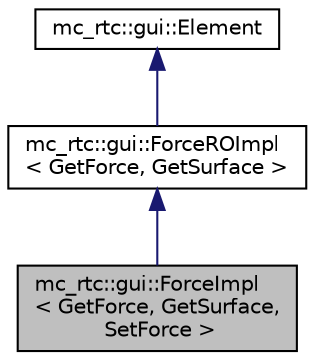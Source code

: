 digraph "mc_rtc::gui::ForceImpl&lt; GetForce, GetSurface, SetForce &gt;"
{
 // INTERACTIVE_SVG=YES
  edge [fontname="Helvetica",fontsize="10",labelfontname="Helvetica",labelfontsize="10"];
  node [fontname="Helvetica",fontsize="10",shape=record];
  Node3 [label="mc_rtc::gui::ForceImpl\l\< GetForce, GetSurface,\l SetForce \>",height=0.2,width=0.4,color="black", fillcolor="grey75", style="filled", fontcolor="black"];
  Node4 -> Node3 [dir="back",color="midnightblue",fontsize="10",style="solid",fontname="Helvetica"];
  Node4 [label="mc_rtc::gui::ForceROImpl\l\< GetForce, GetSurface \>",height=0.2,width=0.4,color="black", fillcolor="white", style="filled",URL="$structmc__rtc_1_1gui_1_1ForceROImpl.html"];
  Node5 -> Node4 [dir="back",color="midnightblue",fontsize="10",style="solid",fontname="Helvetica"];
  Node5 [label="mc_rtc::gui::Element",height=0.2,width=0.4,color="black", fillcolor="white", style="filled",URL="$structmc__rtc_1_1gui_1_1Element.html"];
}

